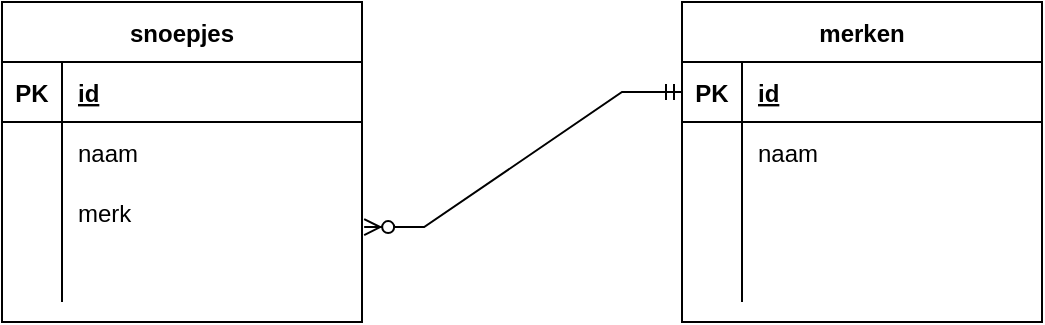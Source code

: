 <mxfile version="15.5.9" type="github">
  <diagram id="-c1vI3H4mYpDZLGZMNvR" name="Page-1">
    <mxGraphModel dx="813" dy="454" grid="1" gridSize="10" guides="1" tooltips="1" connect="1" arrows="1" fold="1" page="1" pageScale="1" pageWidth="827" pageHeight="1169" math="0" shadow="0">
      <root>
        <mxCell id="0" />
        <mxCell id="1" parent="0" />
        <mxCell id="KhMTarxfB-OlOIADFkDn-1" value="snoepjes" style="shape=table;startSize=30;container=1;collapsible=1;childLayout=tableLayout;fixedRows=1;rowLines=0;fontStyle=1;align=center;resizeLast=1;" vertex="1" parent="1">
          <mxGeometry x="110" y="150" width="180" height="160" as="geometry" />
        </mxCell>
        <mxCell id="KhMTarxfB-OlOIADFkDn-2" value="" style="shape=partialRectangle;collapsible=0;dropTarget=0;pointerEvents=0;fillColor=none;top=0;left=0;bottom=1;right=0;points=[[0,0.5],[1,0.5]];portConstraint=eastwest;" vertex="1" parent="KhMTarxfB-OlOIADFkDn-1">
          <mxGeometry y="30" width="180" height="30" as="geometry" />
        </mxCell>
        <mxCell id="KhMTarxfB-OlOIADFkDn-3" value="PK" style="shape=partialRectangle;connectable=0;fillColor=none;top=0;left=0;bottom=0;right=0;fontStyle=1;overflow=hidden;" vertex="1" parent="KhMTarxfB-OlOIADFkDn-2">
          <mxGeometry width="30" height="30" as="geometry">
            <mxRectangle width="30" height="30" as="alternateBounds" />
          </mxGeometry>
        </mxCell>
        <mxCell id="KhMTarxfB-OlOIADFkDn-4" value="id" style="shape=partialRectangle;connectable=0;fillColor=none;top=0;left=0;bottom=0;right=0;align=left;spacingLeft=6;fontStyle=5;overflow=hidden;" vertex="1" parent="KhMTarxfB-OlOIADFkDn-2">
          <mxGeometry x="30" width="150" height="30" as="geometry">
            <mxRectangle width="150" height="30" as="alternateBounds" />
          </mxGeometry>
        </mxCell>
        <mxCell id="KhMTarxfB-OlOIADFkDn-5" value="" style="shape=partialRectangle;collapsible=0;dropTarget=0;pointerEvents=0;fillColor=none;top=0;left=0;bottom=0;right=0;points=[[0,0.5],[1,0.5]];portConstraint=eastwest;" vertex="1" parent="KhMTarxfB-OlOIADFkDn-1">
          <mxGeometry y="60" width="180" height="30" as="geometry" />
        </mxCell>
        <mxCell id="KhMTarxfB-OlOIADFkDn-6" value="" style="shape=partialRectangle;connectable=0;fillColor=none;top=0;left=0;bottom=0;right=0;editable=1;overflow=hidden;" vertex="1" parent="KhMTarxfB-OlOIADFkDn-5">
          <mxGeometry width="30" height="30" as="geometry">
            <mxRectangle width="30" height="30" as="alternateBounds" />
          </mxGeometry>
        </mxCell>
        <mxCell id="KhMTarxfB-OlOIADFkDn-7" value="naam" style="shape=partialRectangle;connectable=0;fillColor=none;top=0;left=0;bottom=0;right=0;align=left;spacingLeft=6;overflow=hidden;" vertex="1" parent="KhMTarxfB-OlOIADFkDn-5">
          <mxGeometry x="30" width="150" height="30" as="geometry">
            <mxRectangle width="150" height="30" as="alternateBounds" />
          </mxGeometry>
        </mxCell>
        <mxCell id="KhMTarxfB-OlOIADFkDn-8" value="" style="shape=partialRectangle;collapsible=0;dropTarget=0;pointerEvents=0;fillColor=none;top=0;left=0;bottom=0;right=0;points=[[0,0.5],[1,0.5]];portConstraint=eastwest;" vertex="1" parent="KhMTarxfB-OlOIADFkDn-1">
          <mxGeometry y="90" width="180" height="30" as="geometry" />
        </mxCell>
        <mxCell id="KhMTarxfB-OlOIADFkDn-9" value="" style="shape=partialRectangle;connectable=0;fillColor=none;top=0;left=0;bottom=0;right=0;editable=1;overflow=hidden;" vertex="1" parent="KhMTarxfB-OlOIADFkDn-8">
          <mxGeometry width="30" height="30" as="geometry">
            <mxRectangle width="30" height="30" as="alternateBounds" />
          </mxGeometry>
        </mxCell>
        <mxCell id="KhMTarxfB-OlOIADFkDn-10" value="merk" style="shape=partialRectangle;connectable=0;fillColor=none;top=0;left=0;bottom=0;right=0;align=left;spacingLeft=6;overflow=hidden;" vertex="1" parent="KhMTarxfB-OlOIADFkDn-8">
          <mxGeometry x="30" width="150" height="30" as="geometry">
            <mxRectangle width="150" height="30" as="alternateBounds" />
          </mxGeometry>
        </mxCell>
        <mxCell id="KhMTarxfB-OlOIADFkDn-11" value="" style="shape=partialRectangle;collapsible=0;dropTarget=0;pointerEvents=0;fillColor=none;top=0;left=0;bottom=0;right=0;points=[[0,0.5],[1,0.5]];portConstraint=eastwest;" vertex="1" parent="KhMTarxfB-OlOIADFkDn-1">
          <mxGeometry y="120" width="180" height="30" as="geometry" />
        </mxCell>
        <mxCell id="KhMTarxfB-OlOIADFkDn-12" value="" style="shape=partialRectangle;connectable=0;fillColor=none;top=0;left=0;bottom=0;right=0;editable=1;overflow=hidden;" vertex="1" parent="KhMTarxfB-OlOIADFkDn-11">
          <mxGeometry width="30" height="30" as="geometry">
            <mxRectangle width="30" height="30" as="alternateBounds" />
          </mxGeometry>
        </mxCell>
        <mxCell id="KhMTarxfB-OlOIADFkDn-13" value="" style="shape=partialRectangle;connectable=0;fillColor=none;top=0;left=0;bottom=0;right=0;align=left;spacingLeft=6;overflow=hidden;" vertex="1" parent="KhMTarxfB-OlOIADFkDn-11">
          <mxGeometry x="30" width="150" height="30" as="geometry">
            <mxRectangle width="150" height="30" as="alternateBounds" />
          </mxGeometry>
        </mxCell>
        <mxCell id="KhMTarxfB-OlOIADFkDn-14" value="merken" style="shape=table;startSize=30;container=1;collapsible=1;childLayout=tableLayout;fixedRows=1;rowLines=0;fontStyle=1;align=center;resizeLast=1;" vertex="1" parent="1">
          <mxGeometry x="450" y="150" width="180" height="160" as="geometry" />
        </mxCell>
        <mxCell id="KhMTarxfB-OlOIADFkDn-15" value="" style="shape=partialRectangle;collapsible=0;dropTarget=0;pointerEvents=0;fillColor=none;top=0;left=0;bottom=1;right=0;points=[[0,0.5],[1,0.5]];portConstraint=eastwest;" vertex="1" parent="KhMTarxfB-OlOIADFkDn-14">
          <mxGeometry y="30" width="180" height="30" as="geometry" />
        </mxCell>
        <mxCell id="KhMTarxfB-OlOIADFkDn-16" value="PK" style="shape=partialRectangle;connectable=0;fillColor=none;top=0;left=0;bottom=0;right=0;fontStyle=1;overflow=hidden;" vertex="1" parent="KhMTarxfB-OlOIADFkDn-15">
          <mxGeometry width="30" height="30" as="geometry">
            <mxRectangle width="30" height="30" as="alternateBounds" />
          </mxGeometry>
        </mxCell>
        <mxCell id="KhMTarxfB-OlOIADFkDn-17" value="id" style="shape=partialRectangle;connectable=0;fillColor=none;top=0;left=0;bottom=0;right=0;align=left;spacingLeft=6;fontStyle=5;overflow=hidden;" vertex="1" parent="KhMTarxfB-OlOIADFkDn-15">
          <mxGeometry x="30" width="150" height="30" as="geometry">
            <mxRectangle width="150" height="30" as="alternateBounds" />
          </mxGeometry>
        </mxCell>
        <mxCell id="KhMTarxfB-OlOIADFkDn-18" value="" style="shape=partialRectangle;collapsible=0;dropTarget=0;pointerEvents=0;fillColor=none;top=0;left=0;bottom=0;right=0;points=[[0,0.5],[1,0.5]];portConstraint=eastwest;" vertex="1" parent="KhMTarxfB-OlOIADFkDn-14">
          <mxGeometry y="60" width="180" height="30" as="geometry" />
        </mxCell>
        <mxCell id="KhMTarxfB-OlOIADFkDn-19" value="" style="shape=partialRectangle;connectable=0;fillColor=none;top=0;left=0;bottom=0;right=0;editable=1;overflow=hidden;" vertex="1" parent="KhMTarxfB-OlOIADFkDn-18">
          <mxGeometry width="30" height="30" as="geometry">
            <mxRectangle width="30" height="30" as="alternateBounds" />
          </mxGeometry>
        </mxCell>
        <mxCell id="KhMTarxfB-OlOIADFkDn-20" value="naam" style="shape=partialRectangle;connectable=0;fillColor=none;top=0;left=0;bottom=0;right=0;align=left;spacingLeft=6;overflow=hidden;" vertex="1" parent="KhMTarxfB-OlOIADFkDn-18">
          <mxGeometry x="30" width="150" height="30" as="geometry">
            <mxRectangle width="150" height="30" as="alternateBounds" />
          </mxGeometry>
        </mxCell>
        <mxCell id="KhMTarxfB-OlOIADFkDn-21" value="" style="shape=partialRectangle;collapsible=0;dropTarget=0;pointerEvents=0;fillColor=none;top=0;left=0;bottom=0;right=0;points=[[0,0.5],[1,0.5]];portConstraint=eastwest;" vertex="1" parent="KhMTarxfB-OlOIADFkDn-14">
          <mxGeometry y="90" width="180" height="30" as="geometry" />
        </mxCell>
        <mxCell id="KhMTarxfB-OlOIADFkDn-22" value="" style="shape=partialRectangle;connectable=0;fillColor=none;top=0;left=0;bottom=0;right=0;editable=1;overflow=hidden;" vertex="1" parent="KhMTarxfB-OlOIADFkDn-21">
          <mxGeometry width="30" height="30" as="geometry">
            <mxRectangle width="30" height="30" as="alternateBounds" />
          </mxGeometry>
        </mxCell>
        <mxCell id="KhMTarxfB-OlOIADFkDn-23" value="" style="shape=partialRectangle;connectable=0;fillColor=none;top=0;left=0;bottom=0;right=0;align=left;spacingLeft=6;overflow=hidden;" vertex="1" parent="KhMTarxfB-OlOIADFkDn-21">
          <mxGeometry x="30" width="150" height="30" as="geometry">
            <mxRectangle width="150" height="30" as="alternateBounds" />
          </mxGeometry>
        </mxCell>
        <mxCell id="KhMTarxfB-OlOIADFkDn-24" value="" style="shape=partialRectangle;collapsible=0;dropTarget=0;pointerEvents=0;fillColor=none;top=0;left=0;bottom=0;right=0;points=[[0,0.5],[1,0.5]];portConstraint=eastwest;" vertex="1" parent="KhMTarxfB-OlOIADFkDn-14">
          <mxGeometry y="120" width="180" height="30" as="geometry" />
        </mxCell>
        <mxCell id="KhMTarxfB-OlOIADFkDn-25" value="" style="shape=partialRectangle;connectable=0;fillColor=none;top=0;left=0;bottom=0;right=0;editable=1;overflow=hidden;" vertex="1" parent="KhMTarxfB-OlOIADFkDn-24">
          <mxGeometry width="30" height="30" as="geometry">
            <mxRectangle width="30" height="30" as="alternateBounds" />
          </mxGeometry>
        </mxCell>
        <mxCell id="KhMTarxfB-OlOIADFkDn-26" value="" style="shape=partialRectangle;connectable=0;fillColor=none;top=0;left=0;bottom=0;right=0;align=left;spacingLeft=6;overflow=hidden;" vertex="1" parent="KhMTarxfB-OlOIADFkDn-24">
          <mxGeometry x="30" width="150" height="30" as="geometry">
            <mxRectangle width="150" height="30" as="alternateBounds" />
          </mxGeometry>
        </mxCell>
        <mxCell id="KhMTarxfB-OlOIADFkDn-30" value="" style="edgeStyle=entityRelationEdgeStyle;fontSize=12;html=1;endArrow=ERzeroToMany;startArrow=ERmandOne;rounded=0;exitX=0;exitY=0.5;exitDx=0;exitDy=0;entryX=1.006;entryY=0.752;entryDx=0;entryDy=0;entryPerimeter=0;" edge="1" parent="1" source="KhMTarxfB-OlOIADFkDn-15" target="KhMTarxfB-OlOIADFkDn-8">
          <mxGeometry width="100" height="100" relative="1" as="geometry">
            <mxPoint x="320" y="450" as="sourcePoint" />
            <mxPoint x="420" y="350" as="targetPoint" />
          </mxGeometry>
        </mxCell>
      </root>
    </mxGraphModel>
  </diagram>
</mxfile>
